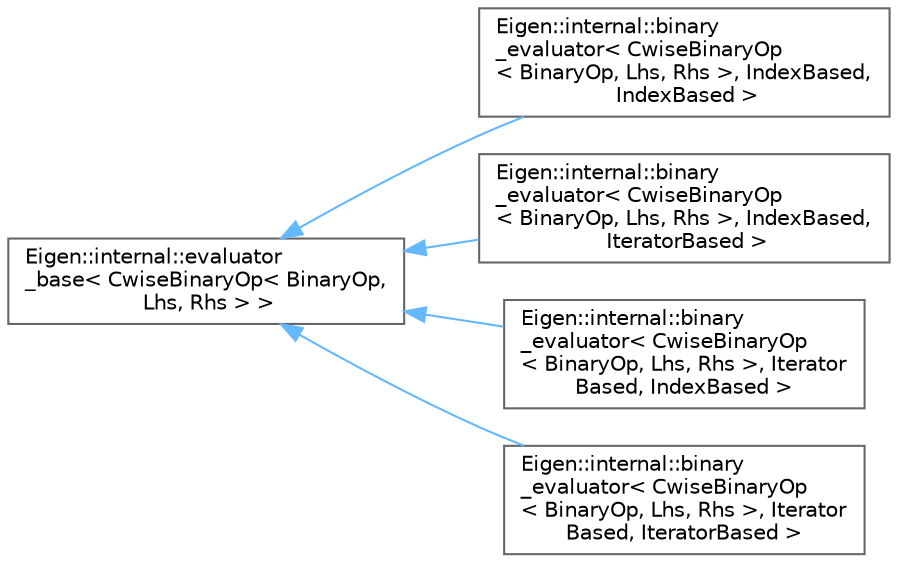 digraph "Graphical Class Hierarchy"
{
 // LATEX_PDF_SIZE
  bgcolor="transparent";
  edge [fontname=Helvetica,fontsize=10,labelfontname=Helvetica,labelfontsize=10];
  node [fontname=Helvetica,fontsize=10,shape=box,height=0.2,width=0.4];
  rankdir="LR";
  Node0 [id="Node000000",label="Eigen::internal::evaluator\l_base\< CwiseBinaryOp\< BinaryOp,\l Lhs, Rhs \> \>",height=0.2,width=0.4,color="grey40", fillcolor="white", style="filled",URL="$structEigen_1_1internal_1_1evaluator__base.html",tooltip=" "];
  Node0 -> Node1 [id="edge798_Node000000_Node000001",dir="back",color="steelblue1",style="solid",tooltip=" "];
  Node1 [id="Node000001",label="Eigen::internal::binary\l_evaluator\< CwiseBinaryOp\l\< BinaryOp, Lhs, Rhs \>, IndexBased,\l IndexBased \>",height=0.2,width=0.4,color="grey40", fillcolor="white", style="filled",URL="$structEigen_1_1internal_1_1binary__evaluator_3_01CwiseBinaryOp_3_01BinaryOp_00_01Lhs_00_01Rhs_01ac73a2133a3b7c7ae4b49a4f505527a4.html",tooltip=" "];
  Node0 -> Node2 [id="edge799_Node000000_Node000002",dir="back",color="steelblue1",style="solid",tooltip=" "];
  Node2 [id="Node000002",label="Eigen::internal::binary\l_evaluator\< CwiseBinaryOp\l\< BinaryOp, Lhs, Rhs \>, IndexBased,\l IteratorBased \>",height=0.2,width=0.4,color="grey40", fillcolor="white", style="filled",URL="$structEigen_1_1internal_1_1binary__evaluator_3_01CwiseBinaryOp_3_01BinaryOp_00_01Lhs_00_01Rhs_016c8507d526cf185db2d56b7742a252e4.html",tooltip=" "];
  Node0 -> Node3 [id="edge800_Node000000_Node000003",dir="back",color="steelblue1",style="solid",tooltip=" "];
  Node3 [id="Node000003",label="Eigen::internal::binary\l_evaluator\< CwiseBinaryOp\l\< BinaryOp, Lhs, Rhs \>, Iterator\lBased, IndexBased \>",height=0.2,width=0.4,color="grey40", fillcolor="white", style="filled",URL="$structEigen_1_1internal_1_1binary__evaluator_3_01CwiseBinaryOp_3_01BinaryOp_00_01Lhs_00_01Rhs_01c6fbc10b988770a8d370b5099cb91ae3.html",tooltip=" "];
  Node0 -> Node4 [id="edge801_Node000000_Node000004",dir="back",color="steelblue1",style="solid",tooltip=" "];
  Node4 [id="Node000004",label="Eigen::internal::binary\l_evaluator\< CwiseBinaryOp\l\< BinaryOp, Lhs, Rhs \>, Iterator\lBased, IteratorBased \>",height=0.2,width=0.4,color="grey40", fillcolor="white", style="filled",URL="$structEigen_1_1internal_1_1binary__evaluator_3_01CwiseBinaryOp_3_01BinaryOp_00_01Lhs_00_01Rhs_0187ef7211a78264dbf25c6de69e48634c.html",tooltip=" "];
}
